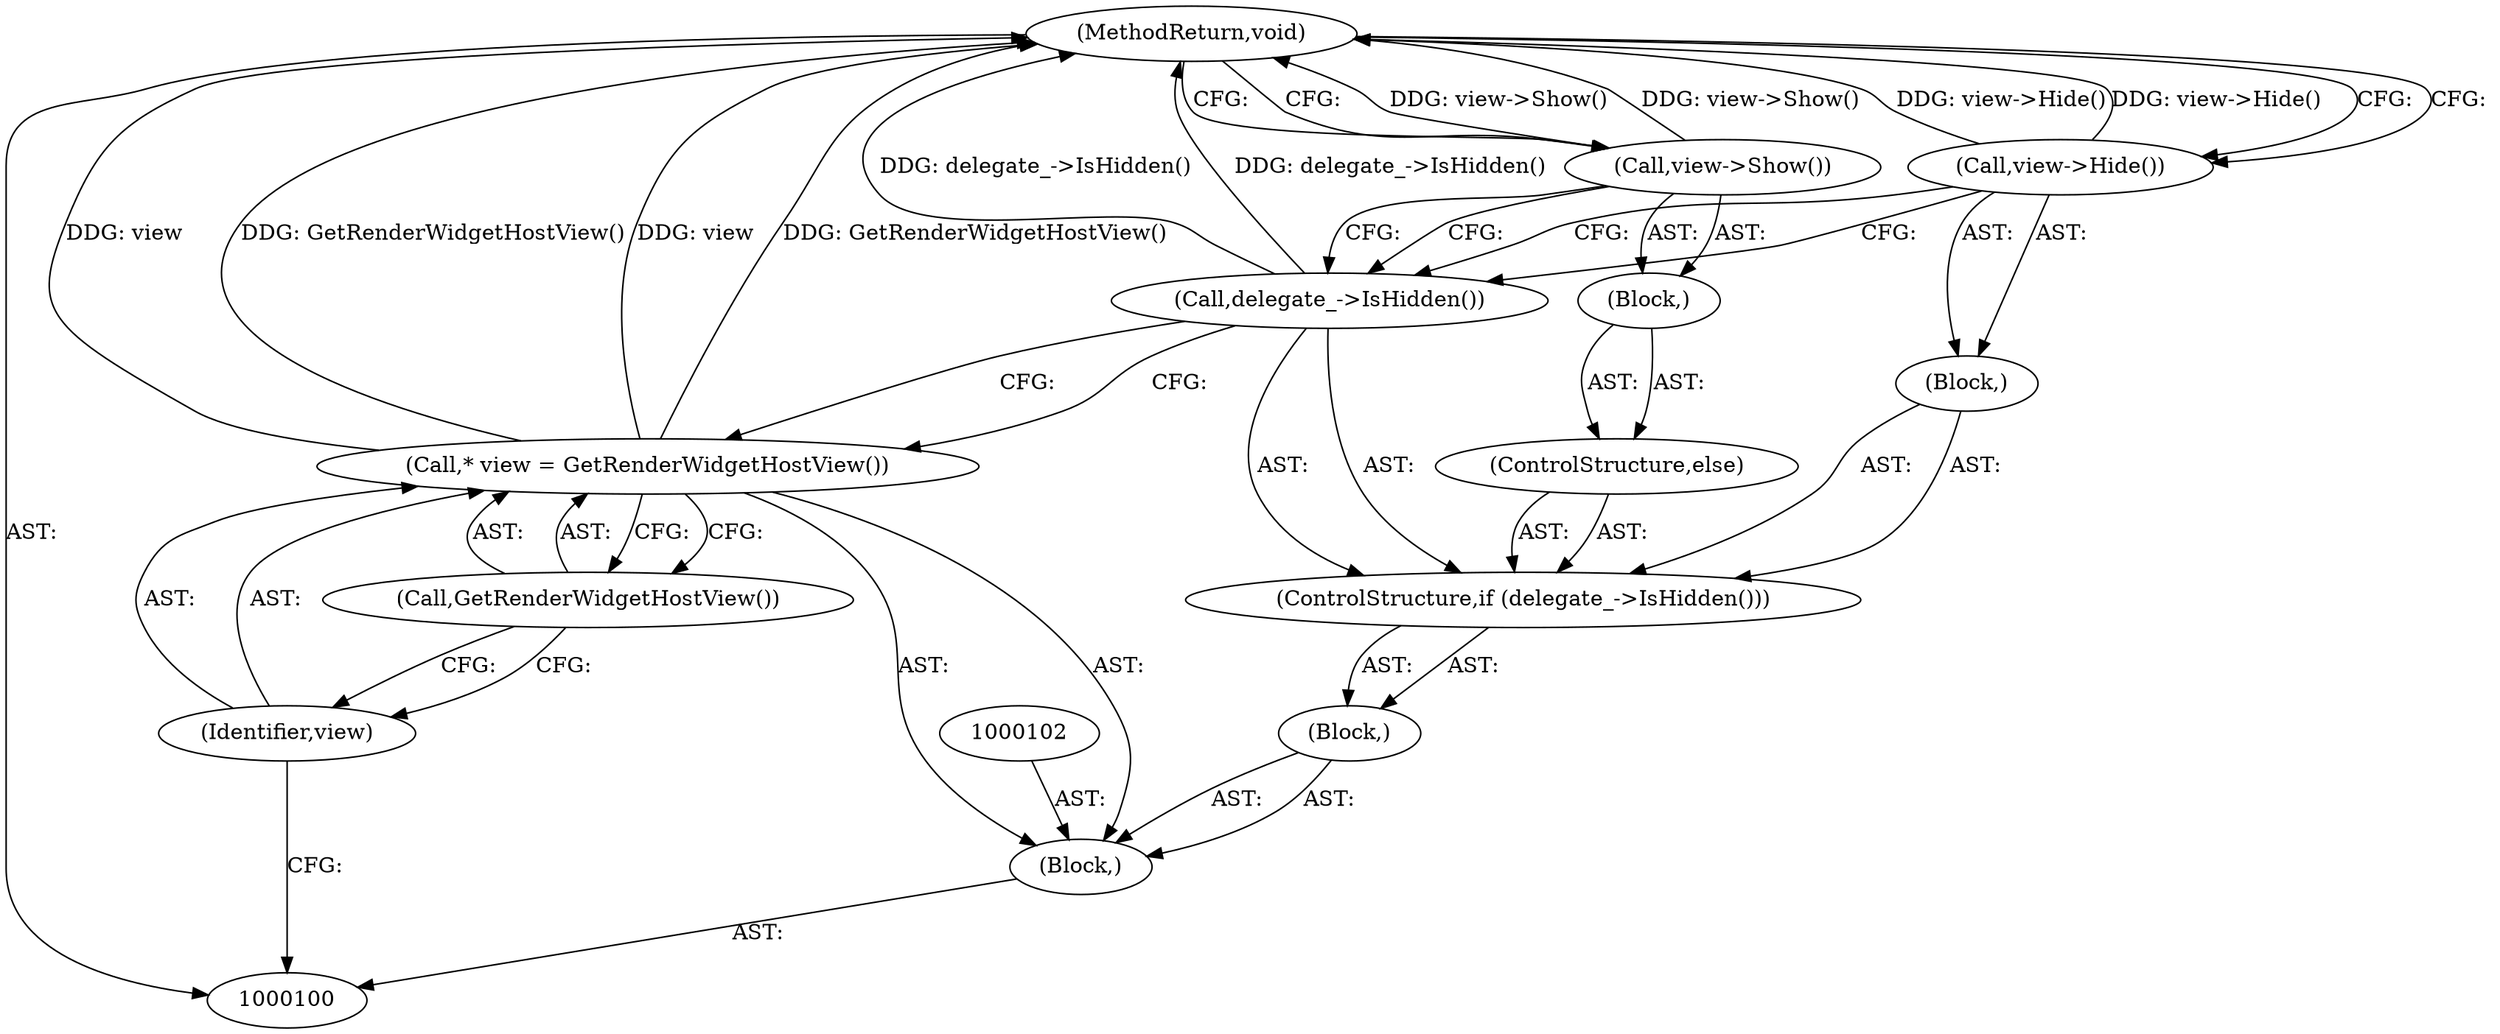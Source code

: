 digraph "0_Chrome_adca986a53b31b6da4cb22f8e755f6856daea89a_1" {
"1000114" [label="(MethodReturn,void)"];
"1000101" [label="(Block,)"];
"1000103" [label="(Call,* view = GetRenderWidgetHostView())"];
"1000104" [label="(Identifier,view)"];
"1000105" [label="(Call,GetRenderWidgetHostView())"];
"1000106" [label="(Block,)"];
"1000109" [label="(Block,)"];
"1000107" [label="(ControlStructure,if (delegate_->IsHidden()))"];
"1000108" [label="(Call,delegate_->IsHidden())"];
"1000110" [label="(Call,view->Hide())"];
"1000112" [label="(Block,)"];
"1000111" [label="(ControlStructure,else)"];
"1000113" [label="(Call,view->Show())"];
"1000114" -> "1000100"  [label="AST: "];
"1000114" -> "1000110"  [label="CFG: "];
"1000114" -> "1000113"  [label="CFG: "];
"1000108" -> "1000114"  [label="DDG: delegate_->IsHidden()"];
"1000103" -> "1000114"  [label="DDG: view"];
"1000103" -> "1000114"  [label="DDG: GetRenderWidgetHostView()"];
"1000113" -> "1000114"  [label="DDG: view->Show()"];
"1000110" -> "1000114"  [label="DDG: view->Hide()"];
"1000101" -> "1000100"  [label="AST: "];
"1000102" -> "1000101"  [label="AST: "];
"1000103" -> "1000101"  [label="AST: "];
"1000106" -> "1000101"  [label="AST: "];
"1000103" -> "1000101"  [label="AST: "];
"1000103" -> "1000105"  [label="CFG: "];
"1000104" -> "1000103"  [label="AST: "];
"1000105" -> "1000103"  [label="AST: "];
"1000108" -> "1000103"  [label="CFG: "];
"1000103" -> "1000114"  [label="DDG: view"];
"1000103" -> "1000114"  [label="DDG: GetRenderWidgetHostView()"];
"1000104" -> "1000103"  [label="AST: "];
"1000104" -> "1000100"  [label="CFG: "];
"1000105" -> "1000104"  [label="CFG: "];
"1000105" -> "1000103"  [label="AST: "];
"1000105" -> "1000104"  [label="CFG: "];
"1000103" -> "1000105"  [label="CFG: "];
"1000106" -> "1000101"  [label="AST: "];
"1000107" -> "1000106"  [label="AST: "];
"1000109" -> "1000107"  [label="AST: "];
"1000110" -> "1000109"  [label="AST: "];
"1000107" -> "1000106"  [label="AST: "];
"1000108" -> "1000107"  [label="AST: "];
"1000109" -> "1000107"  [label="AST: "];
"1000111" -> "1000107"  [label="AST: "];
"1000108" -> "1000107"  [label="AST: "];
"1000108" -> "1000103"  [label="CFG: "];
"1000110" -> "1000108"  [label="CFG: "];
"1000113" -> "1000108"  [label="CFG: "];
"1000108" -> "1000114"  [label="DDG: delegate_->IsHidden()"];
"1000110" -> "1000109"  [label="AST: "];
"1000110" -> "1000108"  [label="CFG: "];
"1000114" -> "1000110"  [label="CFG: "];
"1000110" -> "1000114"  [label="DDG: view->Hide()"];
"1000112" -> "1000111"  [label="AST: "];
"1000113" -> "1000112"  [label="AST: "];
"1000111" -> "1000107"  [label="AST: "];
"1000112" -> "1000111"  [label="AST: "];
"1000113" -> "1000112"  [label="AST: "];
"1000113" -> "1000108"  [label="CFG: "];
"1000114" -> "1000113"  [label="CFG: "];
"1000113" -> "1000114"  [label="DDG: view->Show()"];
}
